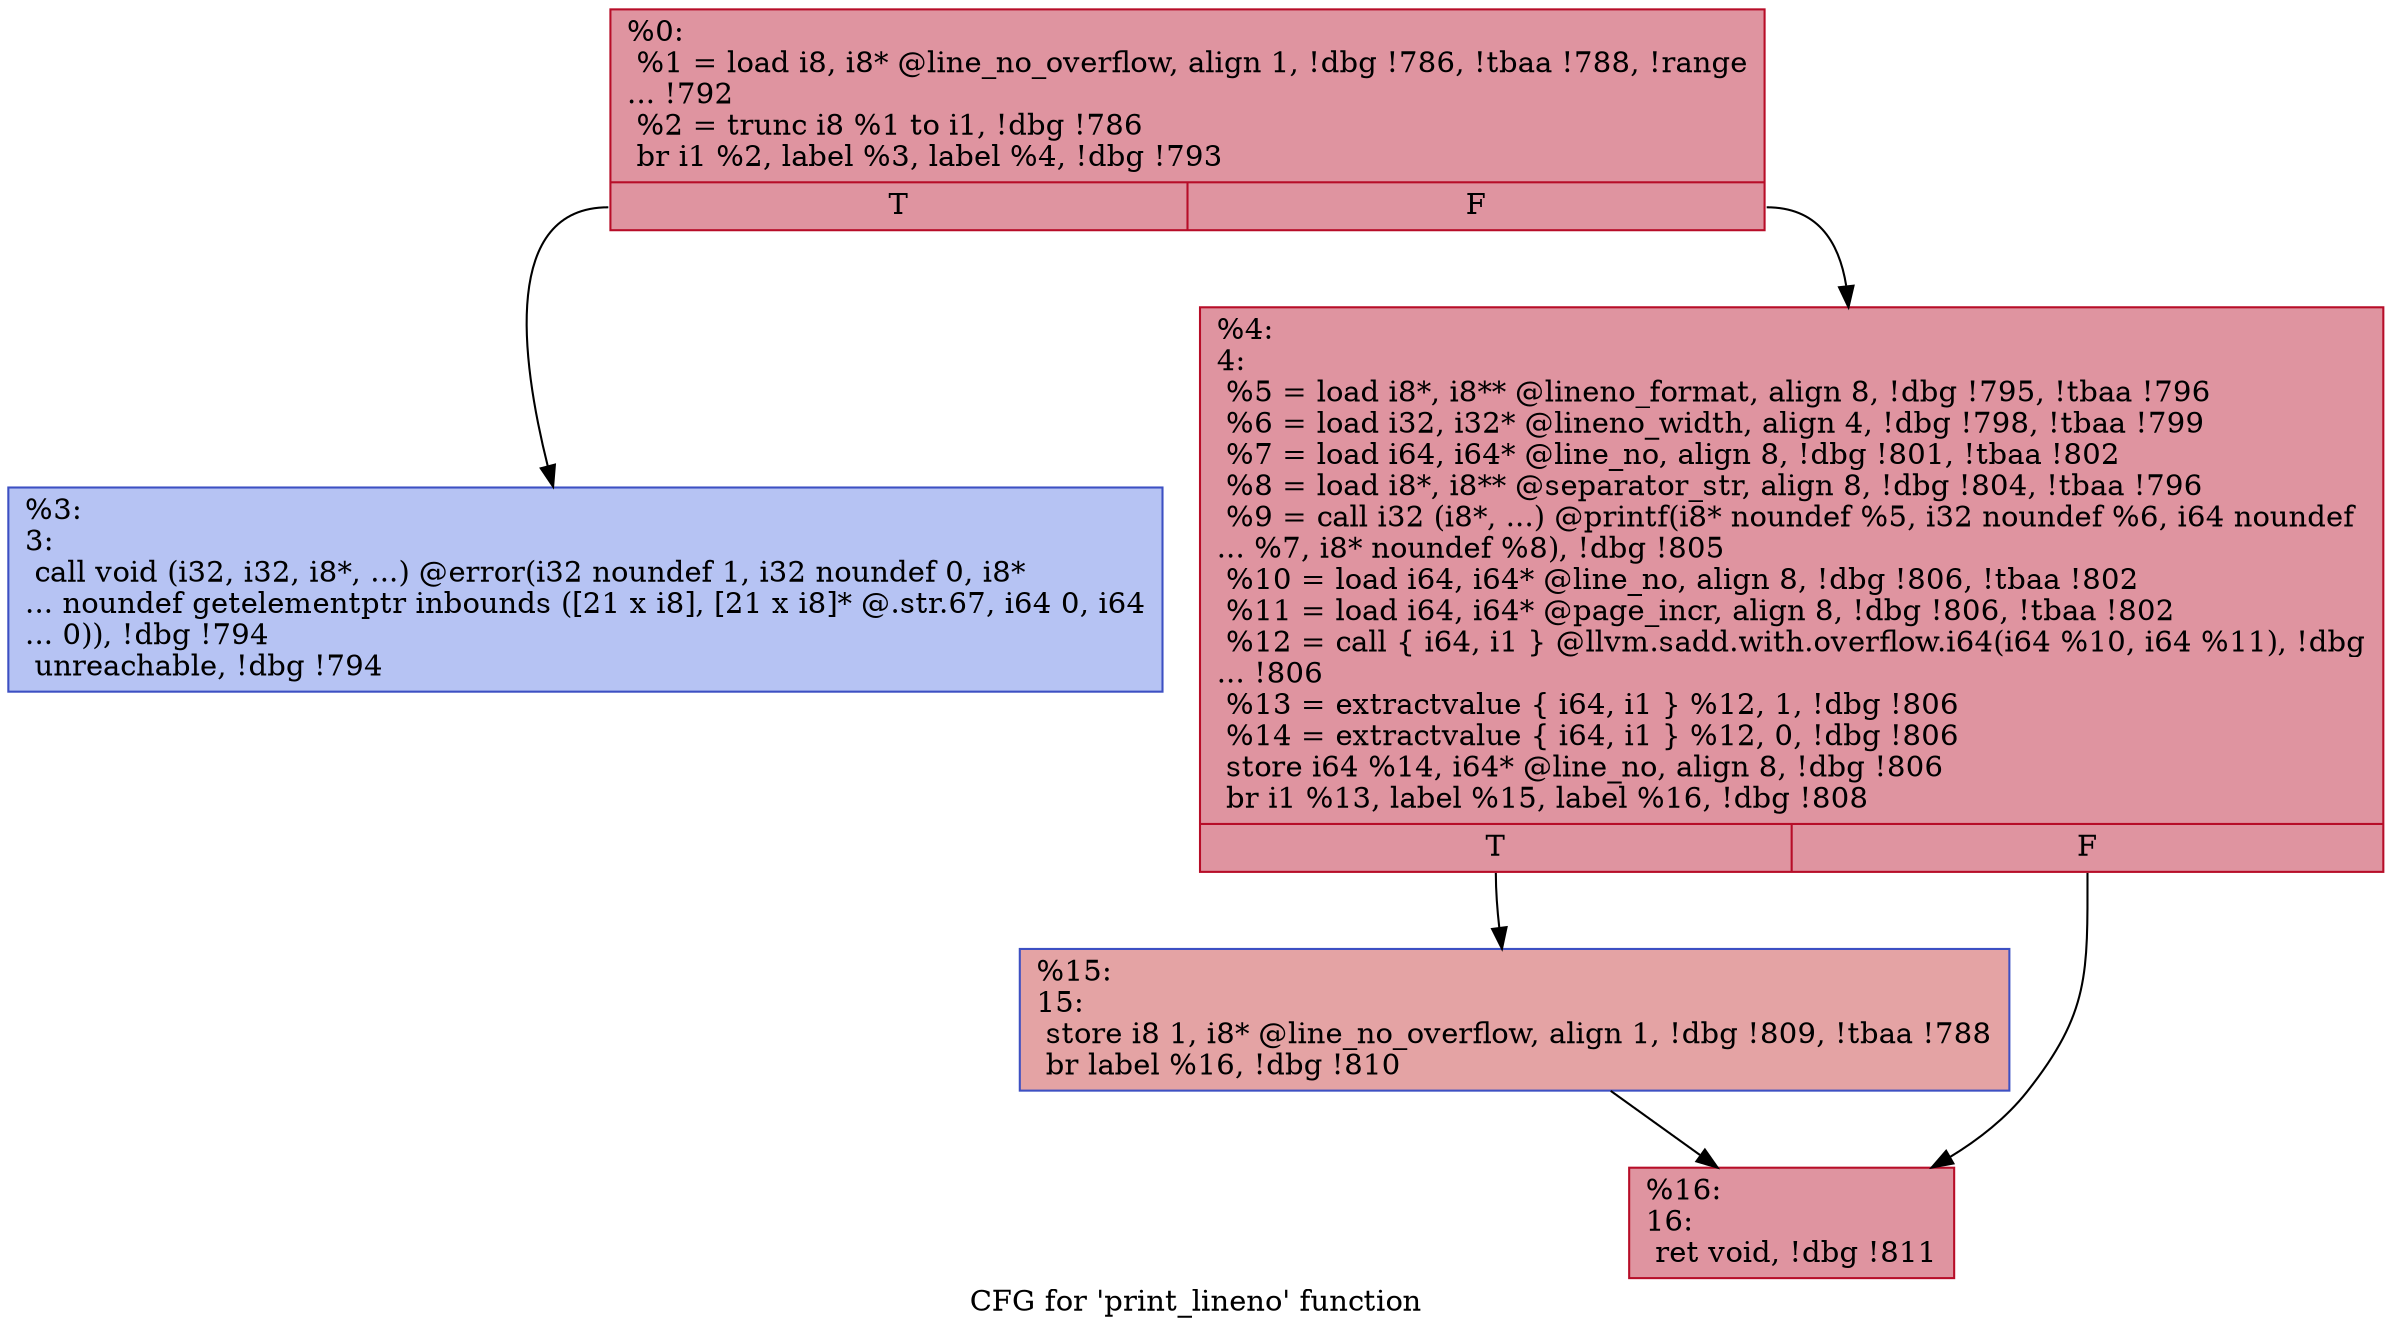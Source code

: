 digraph "CFG for 'print_lineno' function" {
	label="CFG for 'print_lineno' function";

	Node0x176ef50 [shape=record,color="#b70d28ff", style=filled, fillcolor="#b70d2870",label="{%0:\l  %1 = load i8, i8* @line_no_overflow, align 1, !dbg !786, !tbaa !788, !range\l... !792\l  %2 = trunc i8 %1 to i1, !dbg !786\l  br i1 %2, label %3, label %4, !dbg !793\l|{<s0>T|<s1>F}}"];
	Node0x176ef50:s0 -> Node0x176efd0;
	Node0x176ef50:s1 -> Node0x176f020;
	Node0x176efd0 [shape=record,color="#3d50c3ff", style=filled, fillcolor="#5977e370",label="{%3:\l3:                                                \l  call void (i32, i32, i8*, ...) @error(i32 noundef 1, i32 noundef 0, i8*\l... noundef getelementptr inbounds ([21 x i8], [21 x i8]* @.str.67, i64 0, i64\l... 0)), !dbg !794\l  unreachable, !dbg !794\l}"];
	Node0x176f020 [shape=record,color="#b70d28ff", style=filled, fillcolor="#b70d2870",label="{%4:\l4:                                                \l  %5 = load i8*, i8** @lineno_format, align 8, !dbg !795, !tbaa !796\l  %6 = load i32, i32* @lineno_width, align 4, !dbg !798, !tbaa !799\l  %7 = load i64, i64* @line_no, align 8, !dbg !801, !tbaa !802\l  %8 = load i8*, i8** @separator_str, align 8, !dbg !804, !tbaa !796\l  %9 = call i32 (i8*, ...) @printf(i8* noundef %5, i32 noundef %6, i64 noundef\l... %7, i8* noundef %8), !dbg !805\l  %10 = load i64, i64* @line_no, align 8, !dbg !806, !tbaa !802\l  %11 = load i64, i64* @page_incr, align 8, !dbg !806, !tbaa !802\l  %12 = call \{ i64, i1 \} @llvm.sadd.with.overflow.i64(i64 %10, i64 %11), !dbg\l... !806\l  %13 = extractvalue \{ i64, i1 \} %12, 1, !dbg !806\l  %14 = extractvalue \{ i64, i1 \} %12, 0, !dbg !806\l  store i64 %14, i64* @line_no, align 8, !dbg !806\l  br i1 %13, label %15, label %16, !dbg !808\l|{<s0>T|<s1>F}}"];
	Node0x176f020:s0 -> Node0x176f070;
	Node0x176f020:s1 -> Node0x176f0c0;
	Node0x176f070 [shape=record,color="#3d50c3ff", style=filled, fillcolor="#c32e3170",label="{%15:\l15:                                               \l  store i8 1, i8* @line_no_overflow, align 1, !dbg !809, !tbaa !788\l  br label %16, !dbg !810\l}"];
	Node0x176f070 -> Node0x176f0c0;
	Node0x176f0c0 [shape=record,color="#b70d28ff", style=filled, fillcolor="#b70d2870",label="{%16:\l16:                                               \l  ret void, !dbg !811\l}"];
}
